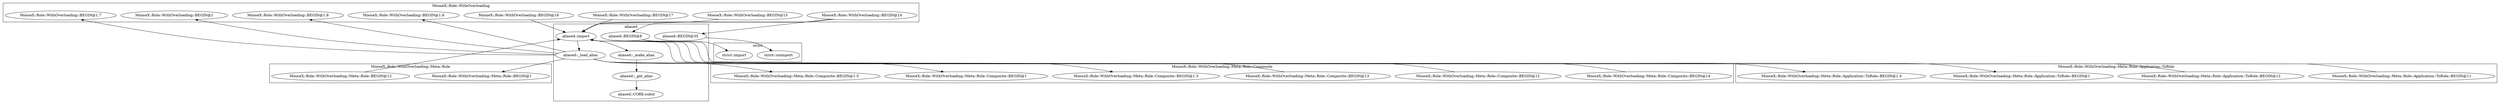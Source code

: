 digraph {
graph [overlap=false]
subgraph cluster_MooseX_Role_WithOverloading_Meta_Role {
	label="MooseX::Role::WithOverloading::Meta::Role";
	"MooseX::Role::WithOverloading::Meta::Role::BEGIN@12";
	"MooseX::Role::WithOverloading::Meta::Role::BEGIN@1";
}
subgraph cluster_MooseX_Role_WithOverloading_Meta_Role_Composite {
	label="MooseX::Role::WithOverloading::Meta::Role::Composite";
	"MooseX::Role::WithOverloading::Meta::Role::Composite::BEGIN@1.5";
	"MooseX::Role::WithOverloading::Meta::Role::Composite::BEGIN@1.3";
	"MooseX::Role::WithOverloading::Meta::Role::Composite::BEGIN@1";
	"MooseX::Role::WithOverloading::Meta::Role::Composite::BEGIN@13";
	"MooseX::Role::WithOverloading::Meta::Role::Composite::BEGIN@12";
	"MooseX::Role::WithOverloading::Meta::Role::Composite::BEGIN@14";
}
subgraph cluster_MooseX_Role_WithOverloading {
	label="MooseX::Role::WithOverloading";
	"MooseX::Role::WithOverloading::BEGIN@1.8";
	"MooseX::Role::WithOverloading::BEGIN@1.6";
	"MooseX::Role::WithOverloading::BEGIN@14";
	"MooseX::Role::WithOverloading::BEGIN@17";
	"MooseX::Role::WithOverloading::BEGIN@1.7";
	"MooseX::Role::WithOverloading::BEGIN@16";
	"MooseX::Role::WithOverloading::BEGIN@15";
	"MooseX::Role::WithOverloading::BEGIN@1";
}
subgraph cluster_aliased {
	label="aliased";
	"aliased::CORE:subst";
	"aliased::_make_alias";
	"aliased::BEGIN@8";
	"aliased::_load_alias";
	"aliased::_get_alias";
	"aliased::BEGIN@35";
	"aliased::import";
}
subgraph cluster_strict {
	label="strict";
	"strict::unimport";
	"strict::import";
}
subgraph cluster_MooseX_Role_WithOverloading_Meta_Role_Application_ToRole {
	label="MooseX::Role::WithOverloading::Meta::Role::Application::ToRole";
	"MooseX::Role::WithOverloading::Meta::Role::Application::ToRole::BEGIN@12";
	"MooseX::Role::WithOverloading::Meta::Role::Application::ToRole::BEGIN@1.4";
	"MooseX::Role::WithOverloading::Meta::Role::Application::ToRole::BEGIN@11";
	"MooseX::Role::WithOverloading::Meta::Role::Application::ToRole::BEGIN@1";
}
"aliased::_get_alias" -> "aliased::CORE:subst";
"MooseX::Role::WithOverloading::BEGIN@14" -> "aliased::import";
"MooseX::Role::WithOverloading::BEGIN@15" -> "aliased::import";
"MooseX::Role::WithOverloading::Meta::Role::Composite::BEGIN@14" -> "aliased::import";
"MooseX::Role::WithOverloading::Meta::Role::BEGIN@12" -> "aliased::import";
"MooseX::Role::WithOverloading::Meta::Role::Application::ToRole::BEGIN@12" -> "aliased::import";
"MooseX::Role::WithOverloading::Meta::Role::Application::ToRole::BEGIN@11" -> "aliased::import";
"MooseX::Role::WithOverloading::Meta::Role::Composite::BEGIN@13" -> "aliased::import";
"MooseX::Role::WithOverloading::BEGIN@17" -> "aliased::import";
"MooseX::Role::WithOverloading::Meta::Role::Composite::BEGIN@12" -> "aliased::import";
"MooseX::Role::WithOverloading::BEGIN@16" -> "aliased::import";
"aliased::_load_alias" -> "MooseX::Role::WithOverloading::BEGIN@1.7";
"aliased::_load_alias" -> "MooseX::Role::WithOverloading::BEGIN@1";
"aliased::import" -> "aliased::_load_alias";
"MooseX::Role::WithOverloading::BEGIN@14" -> "aliased::BEGIN@35";
"aliased::_load_alias" -> "MooseX::Role::WithOverloading::Meta::Role::Composite::BEGIN@1";
"aliased::_load_alias" -> "MooseX::Role::WithOverloading::BEGIN@1.6";
"aliased::BEGIN@8" -> "strict::import";
"MooseX::Role::WithOverloading::BEGIN@14" -> "aliased::BEGIN@8";
"aliased::import" -> "aliased::_make_alias";
"aliased::_load_alias" -> "MooseX::Role::WithOverloading::Meta::Role::Composite::BEGIN@1.3";
"aliased::_load_alias" -> "MooseX::Role::WithOverloading::Meta::Role::Composite::BEGIN@1.5";
"aliased::BEGIN@35" -> "strict::unimport";
"aliased::_load_alias" -> "MooseX::Role::WithOverloading::BEGIN@1.8";
"aliased::_load_alias" -> "MooseX::Role::WithOverloading::Meta::Role::Application::ToRole::BEGIN@1";
"aliased::_load_alias" -> "MooseX::Role::WithOverloading::Meta::Role::BEGIN@1";
"aliased::_make_alias" -> "aliased::_get_alias";
"aliased::_load_alias" -> "MooseX::Role::WithOverloading::Meta::Role::Application::ToRole::BEGIN@1.4";
}
